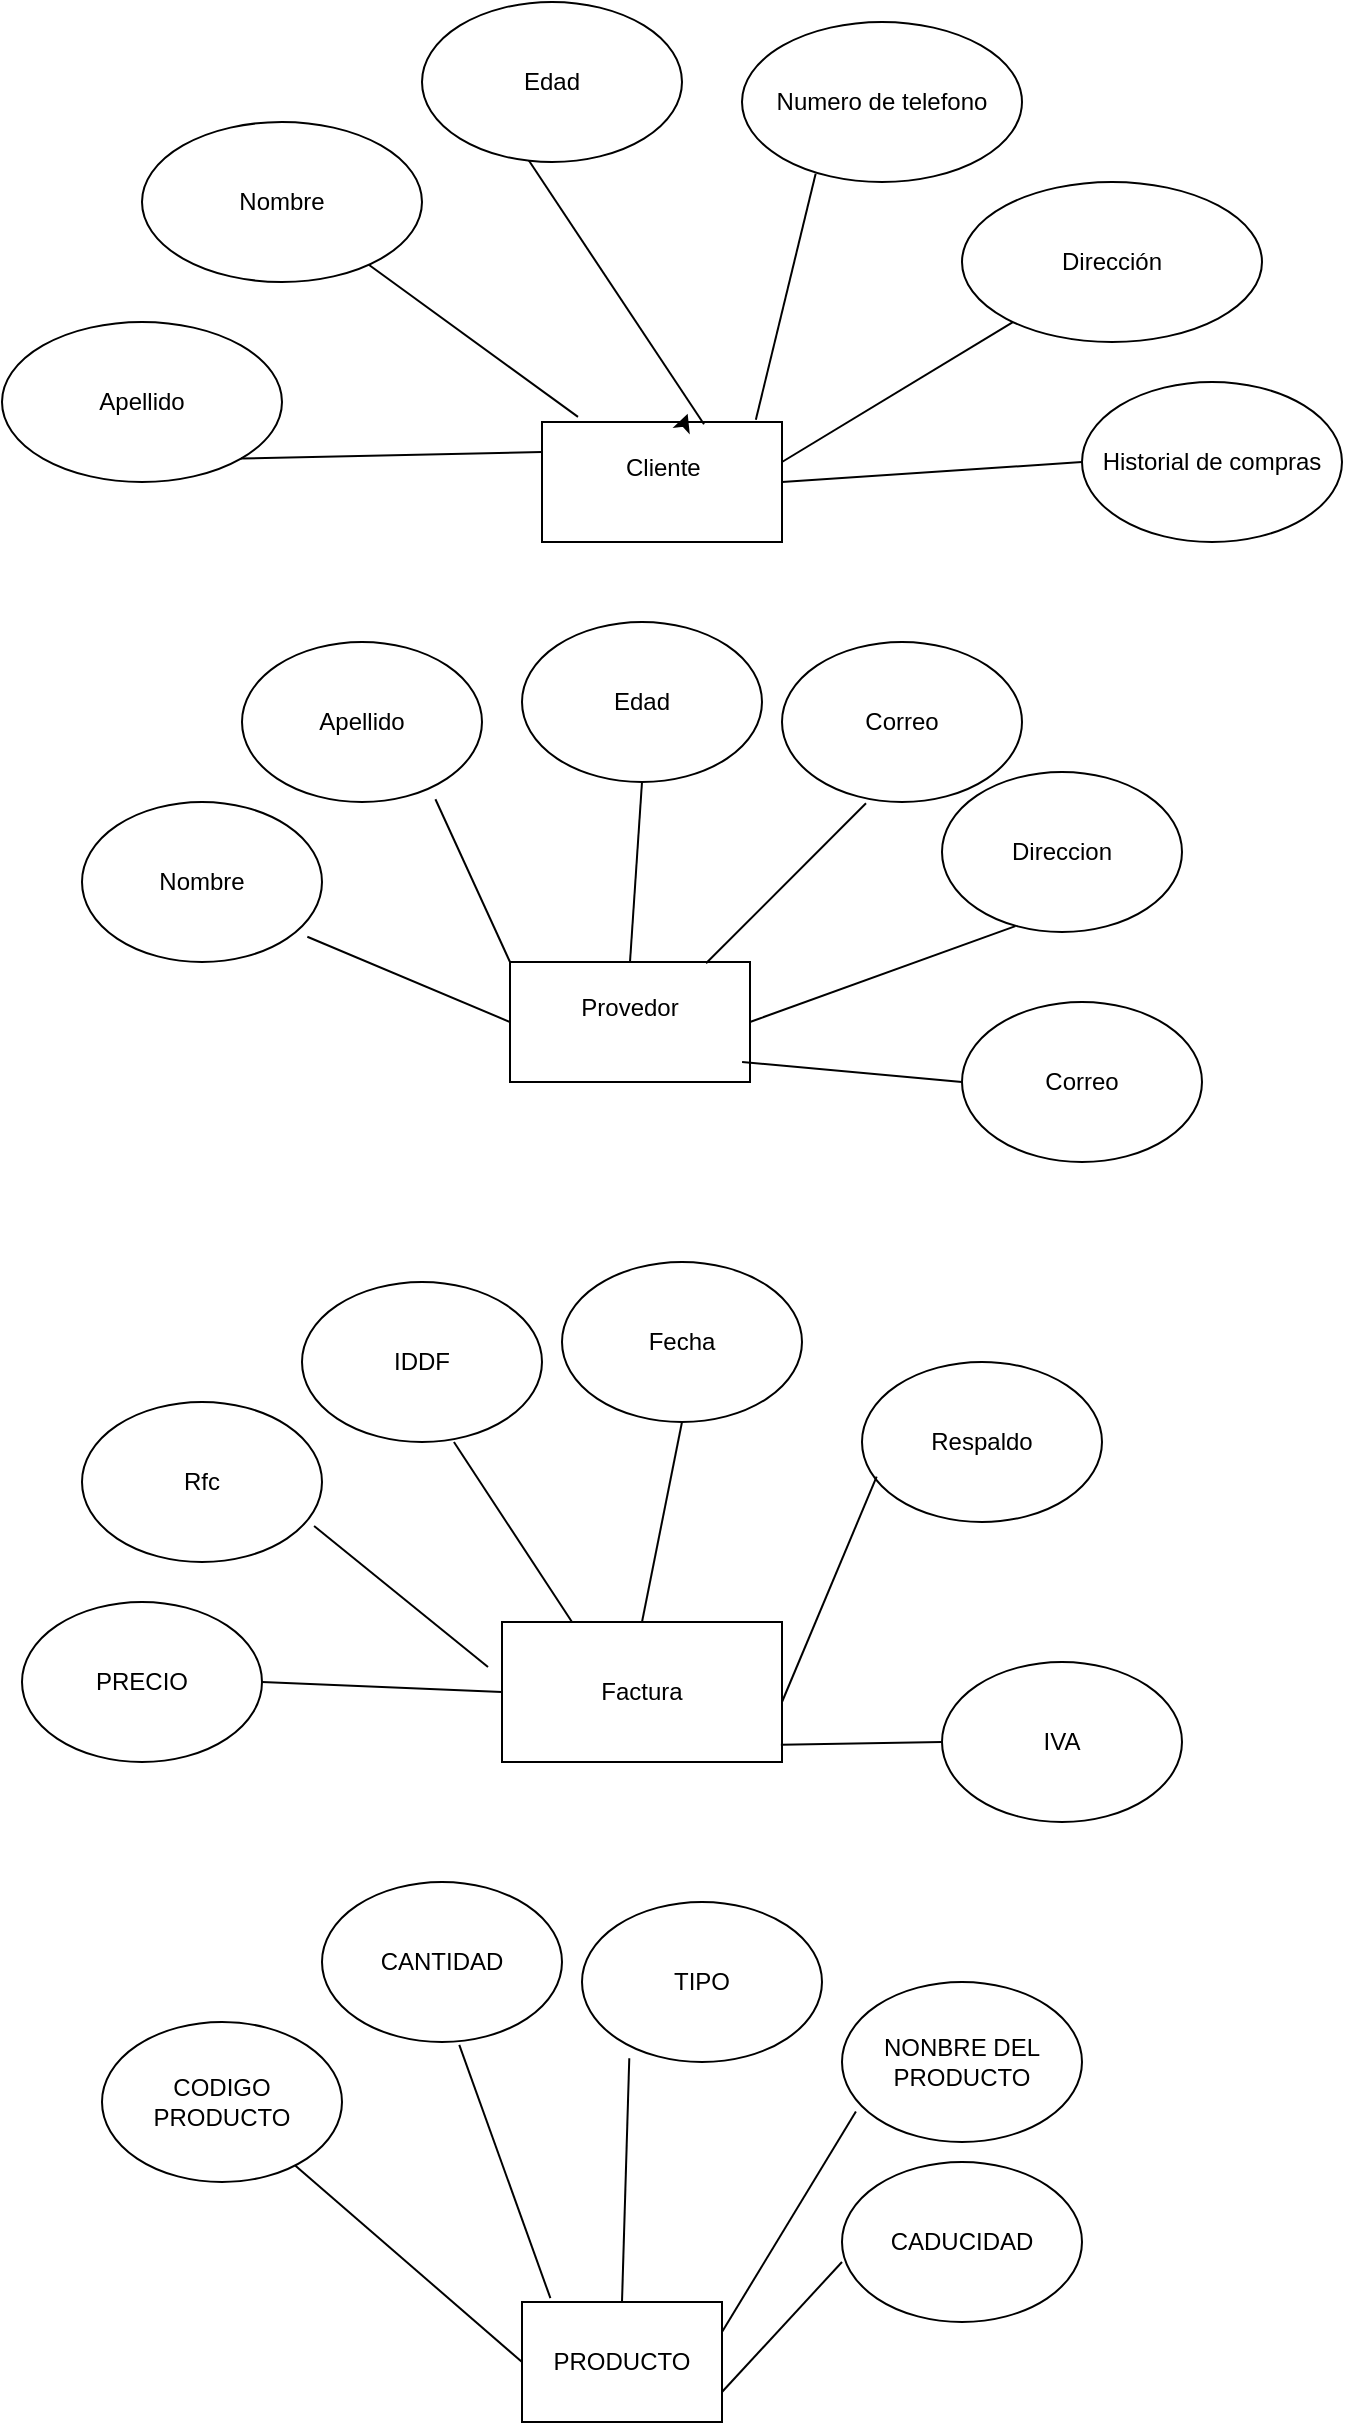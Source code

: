 <mxfile version="24.0.5" type="device" pages="2">
  <diagram name="Página-1" id="Cxu6KIvfIRVKAjqu6Hsg">
    <mxGraphModel dx="1233" dy="574" grid="1" gridSize="10" guides="1" tooltips="1" connect="1" arrows="1" fold="1" page="1" pageScale="1" pageWidth="827" pageHeight="1169" math="0" shadow="0">
      <root>
        <mxCell id="0" />
        <mxCell id="1" parent="0" />
        <mxCell id="4I1Yv1p1mu-zc7oiHH4C-1" value="&lt;blockquote style=&quot;margin: 0 0 0 40px; border: none; padding: 0px;&quot;&gt;&lt;div style=&quot;&quot;&gt;&lt;span style=&quot;background-color: initial;&quot;&gt;Cliente&lt;/span&gt;&lt;/div&gt;&lt;/blockquote&gt;&lt;div style=&quot;&quot;&gt;&lt;br&gt;&lt;/div&gt;" style="rounded=0;whiteSpace=wrap;html=1;align=left;" parent="1" vertex="1">
          <mxGeometry x="310" y="330" width="120" height="60" as="geometry" />
        </mxCell>
        <mxCell id="4I1Yv1p1mu-zc7oiHH4C-2" value="Apellido" style="ellipse;whiteSpace=wrap;html=1;" parent="1" vertex="1">
          <mxGeometry x="40" y="280" width="140" height="80" as="geometry" />
        </mxCell>
        <mxCell id="4I1Yv1p1mu-zc7oiHH4C-4" value="Nombre" style="ellipse;whiteSpace=wrap;html=1;" parent="1" vertex="1">
          <mxGeometry x="110" y="180" width="140" height="80" as="geometry" />
        </mxCell>
        <mxCell id="4I1Yv1p1mu-zc7oiHH4C-5" value="Edad" style="ellipse;whiteSpace=wrap;html=1;" parent="1" vertex="1">
          <mxGeometry x="250" y="120" width="130" height="80" as="geometry" />
        </mxCell>
        <mxCell id="4I1Yv1p1mu-zc7oiHH4C-6" value="Numero de telefono" style="ellipse;whiteSpace=wrap;html=1;" parent="1" vertex="1">
          <mxGeometry x="410" y="130" width="140" height="80" as="geometry" />
        </mxCell>
        <mxCell id="4I1Yv1p1mu-zc7oiHH4C-7" value="Dirección" style="ellipse;whiteSpace=wrap;html=1;" parent="1" vertex="1">
          <mxGeometry x="520" y="210" width="150" height="80" as="geometry" />
        </mxCell>
        <mxCell id="4I1Yv1p1mu-zc7oiHH4C-9" value="Historial de compras" style="ellipse;whiteSpace=wrap;html=1;" parent="1" vertex="1">
          <mxGeometry x="580" y="310" width="130" height="80" as="geometry" />
        </mxCell>
        <mxCell id="4I1Yv1p1mu-zc7oiHH4C-14" value="" style="endArrow=none;html=1;rounded=0;exitX=0;exitY=0.25;exitDx=0;exitDy=0;entryX=1;entryY=1;entryDx=0;entryDy=0;" parent="1" source="4I1Yv1p1mu-zc7oiHH4C-1" target="4I1Yv1p1mu-zc7oiHH4C-2" edge="1">
          <mxGeometry width="50" height="50" relative="1" as="geometry">
            <mxPoint x="210" y="360" as="sourcePoint" />
            <mxPoint x="260" y="310" as="targetPoint" />
          </mxGeometry>
        </mxCell>
        <mxCell id="4I1Yv1p1mu-zc7oiHH4C-16" value="" style="endArrow=none;html=1;rounded=0;exitX=0.15;exitY=-0.043;exitDx=0;exitDy=0;exitPerimeter=0;" parent="1" source="4I1Yv1p1mu-zc7oiHH4C-1" target="4I1Yv1p1mu-zc7oiHH4C-4" edge="1">
          <mxGeometry width="50" height="50" relative="1" as="geometry">
            <mxPoint x="340" y="280" as="sourcePoint" />
            <mxPoint x="390" y="230" as="targetPoint" />
          </mxGeometry>
        </mxCell>
        <mxCell id="4I1Yv1p1mu-zc7oiHH4C-17" value="" style="endArrow=none;html=1;rounded=0;entryX=0.411;entryY=0.991;entryDx=0;entryDy=0;entryPerimeter=0;exitX=0.675;exitY=0.019;exitDx=0;exitDy=0;exitPerimeter=0;" parent="1" source="4I1Yv1p1mu-zc7oiHH4C-1" target="4I1Yv1p1mu-zc7oiHH4C-5" edge="1">
          <mxGeometry width="50" height="50" relative="1" as="geometry">
            <mxPoint x="390" y="320" as="sourcePoint" />
            <mxPoint x="390" y="230" as="targetPoint" />
          </mxGeometry>
        </mxCell>
        <mxCell id="4I1Yv1p1mu-zc7oiHH4C-18" style="edgeStyle=none;rounded=0;orthogonalLoop=1;jettySize=auto;html=1;entryX=0.607;entryY=-0.068;entryDx=0;entryDy=0;entryPerimeter=0;" parent="1" source="4I1Yv1p1mu-zc7oiHH4C-1" target="4I1Yv1p1mu-zc7oiHH4C-1" edge="1">
          <mxGeometry relative="1" as="geometry" />
        </mxCell>
        <mxCell id="4I1Yv1p1mu-zc7oiHH4C-19" value="" style="endArrow=none;html=1;rounded=0;exitX=0.891;exitY=-0.019;exitDx=0;exitDy=0;exitPerimeter=0;entryX=0.263;entryY=0.949;entryDx=0;entryDy=0;entryPerimeter=0;" parent="1" source="4I1Yv1p1mu-zc7oiHH4C-1" target="4I1Yv1p1mu-zc7oiHH4C-6" edge="1">
          <mxGeometry width="50" height="50" relative="1" as="geometry">
            <mxPoint x="340" y="280" as="sourcePoint" />
            <mxPoint x="390" y="230" as="targetPoint" />
          </mxGeometry>
        </mxCell>
        <mxCell id="4I1Yv1p1mu-zc7oiHH4C-20" value="" style="endArrow=none;html=1;rounded=0;" parent="1" target="4I1Yv1p1mu-zc7oiHH4C-7" edge="1">
          <mxGeometry width="50" height="50" relative="1" as="geometry">
            <mxPoint x="430" y="350" as="sourcePoint" />
            <mxPoint x="480" y="300" as="targetPoint" />
          </mxGeometry>
        </mxCell>
        <mxCell id="4I1Yv1p1mu-zc7oiHH4C-22" value="" style="endArrow=none;html=1;rounded=0;exitX=0;exitY=0.5;exitDx=0;exitDy=0;entryX=1;entryY=0.5;entryDx=0;entryDy=0;" parent="1" source="4I1Yv1p1mu-zc7oiHH4C-9" target="4I1Yv1p1mu-zc7oiHH4C-1" edge="1">
          <mxGeometry width="50" height="50" relative="1" as="geometry">
            <mxPoint x="400" y="370" as="sourcePoint" />
            <mxPoint x="450" y="320" as="targetPoint" />
          </mxGeometry>
        </mxCell>
        <mxCell id="1J_mVBLC9O3y7UZklyyU-1" value="Nombre" style="ellipse;whiteSpace=wrap;html=1;" parent="1" vertex="1">
          <mxGeometry x="80" y="520" width="120" height="80" as="geometry" />
        </mxCell>
        <mxCell id="1J_mVBLC9O3y7UZklyyU-2" value="Apellido" style="ellipse;whiteSpace=wrap;html=1;" parent="1" vertex="1">
          <mxGeometry x="160" y="440" width="120" height="80" as="geometry" />
        </mxCell>
        <mxCell id="1J_mVBLC9O3y7UZklyyU-3" value="Edad" style="ellipse;whiteSpace=wrap;html=1;" parent="1" vertex="1">
          <mxGeometry x="300" y="430" width="120" height="80" as="geometry" />
        </mxCell>
        <mxCell id="1J_mVBLC9O3y7UZklyyU-4" value="Correo" style="ellipse;whiteSpace=wrap;html=1;" parent="1" vertex="1">
          <mxGeometry x="430" y="440" width="120" height="80" as="geometry" />
        </mxCell>
        <mxCell id="1J_mVBLC9O3y7UZklyyU-5" value="Direccion" style="ellipse;whiteSpace=wrap;html=1;" parent="1" vertex="1">
          <mxGeometry x="510" y="505" width="120" height="80" as="geometry" />
        </mxCell>
        <mxCell id="1J_mVBLC9O3y7UZklyyU-6" value="Provedor&lt;div&gt;&lt;br&gt;&lt;/div&gt;" style="rounded=0;whiteSpace=wrap;html=1;" parent="1" vertex="1">
          <mxGeometry x="294" y="600" width="120" height="60" as="geometry" />
        </mxCell>
        <mxCell id="1J_mVBLC9O3y7UZklyyU-9" value="" style="endArrow=none;html=1;rounded=0;entryX=0.5;entryY=1;entryDx=0;entryDy=0;exitX=0.5;exitY=0;exitDx=0;exitDy=0;" parent="1" source="1J_mVBLC9O3y7UZklyyU-6" target="1J_mVBLC9O3y7UZklyyU-3" edge="1">
          <mxGeometry width="50" height="50" relative="1" as="geometry">
            <mxPoint x="360" y="590" as="sourcePoint" />
            <mxPoint x="410" y="540" as="targetPoint" />
          </mxGeometry>
        </mxCell>
        <mxCell id="1J_mVBLC9O3y7UZklyyU-10" value="" style="endArrow=none;html=1;rounded=0;entryX=0.806;entryY=0.983;entryDx=0;entryDy=0;entryPerimeter=0;exitX=0;exitY=0;exitDx=0;exitDy=0;" parent="1" source="1J_mVBLC9O3y7UZklyyU-6" target="1J_mVBLC9O3y7UZklyyU-2" edge="1">
          <mxGeometry width="50" height="50" relative="1" as="geometry">
            <mxPoint x="270" y="600" as="sourcePoint" />
            <mxPoint x="270" y="520" as="targetPoint" />
          </mxGeometry>
        </mxCell>
        <mxCell id="1J_mVBLC9O3y7UZklyyU-13" value="" style="endArrow=none;html=1;rounded=0;entryX=0.35;entryY=1.008;entryDx=0;entryDy=0;entryPerimeter=0;exitX=0.817;exitY=0.011;exitDx=0;exitDy=0;exitPerimeter=0;" parent="1" source="1J_mVBLC9O3y7UZklyyU-6" target="1J_mVBLC9O3y7UZklyyU-4" edge="1">
          <mxGeometry width="50" height="50" relative="1" as="geometry">
            <mxPoint x="360" y="590" as="sourcePoint" />
            <mxPoint x="410" y="540" as="targetPoint" />
          </mxGeometry>
        </mxCell>
        <mxCell id="1J_mVBLC9O3y7UZklyyU-14" value="" style="endArrow=none;html=1;rounded=0;entryX=0.939;entryY=0.842;entryDx=0;entryDy=0;entryPerimeter=0;exitX=0;exitY=0.5;exitDx=0;exitDy=0;" parent="1" source="1J_mVBLC9O3y7UZklyyU-6" target="1J_mVBLC9O3y7UZklyyU-1" edge="1">
          <mxGeometry width="50" height="50" relative="1" as="geometry">
            <mxPoint x="360" y="590" as="sourcePoint" />
            <mxPoint x="410" y="540" as="targetPoint" />
          </mxGeometry>
        </mxCell>
        <mxCell id="1J_mVBLC9O3y7UZklyyU-15" value="" style="endArrow=none;html=1;rounded=0;entryX=0.306;entryY=0.963;entryDx=0;entryDy=0;entryPerimeter=0;exitX=1;exitY=0.5;exitDx=0;exitDy=0;" parent="1" source="1J_mVBLC9O3y7UZklyyU-6" target="1J_mVBLC9O3y7UZklyyU-5" edge="1">
          <mxGeometry width="50" height="50" relative="1" as="geometry">
            <mxPoint x="420" y="630" as="sourcePoint" />
            <mxPoint x="410" y="540" as="targetPoint" />
          </mxGeometry>
        </mxCell>
        <mxCell id="8-n9sg8fZdAQryX5FhUH-1" value="Correo" style="ellipse;whiteSpace=wrap;html=1;" parent="1" vertex="1">
          <mxGeometry x="520" y="620" width="120" height="80" as="geometry" />
        </mxCell>
        <mxCell id="8-n9sg8fZdAQryX5FhUH-2" value="" style="endArrow=none;html=1;rounded=0;entryX=0;entryY=0.5;entryDx=0;entryDy=0;exitX=0.967;exitY=0.833;exitDx=0;exitDy=0;exitPerimeter=0;" parent="1" source="1J_mVBLC9O3y7UZklyyU-6" target="8-n9sg8fZdAQryX5FhUH-1" edge="1">
          <mxGeometry width="50" height="50" relative="1" as="geometry">
            <mxPoint x="420" y="650" as="sourcePoint" />
            <mxPoint x="510" y="650" as="targetPoint" />
          </mxGeometry>
        </mxCell>
        <mxCell id="8-n9sg8fZdAQryX5FhUH-3" value="Factura" style="rounded=0;whiteSpace=wrap;html=1;" parent="1" vertex="1">
          <mxGeometry x="290" y="930" width="140" height="70" as="geometry" />
        </mxCell>
        <mxCell id="8-n9sg8fZdAQryX5FhUH-4" value="Rfc" style="ellipse;whiteSpace=wrap;html=1;" parent="1" vertex="1">
          <mxGeometry x="80" y="820" width="120" height="80" as="geometry" />
        </mxCell>
        <mxCell id="8-n9sg8fZdAQryX5FhUH-5" value="IDDF" style="ellipse;whiteSpace=wrap;html=1;" parent="1" vertex="1">
          <mxGeometry x="190" y="760" width="120" height="80" as="geometry" />
        </mxCell>
        <mxCell id="8-n9sg8fZdAQryX5FhUH-6" value="Fecha" style="ellipse;whiteSpace=wrap;html=1;" parent="1" vertex="1">
          <mxGeometry x="320" y="750" width="120" height="80" as="geometry" />
        </mxCell>
        <mxCell id="8-n9sg8fZdAQryX5FhUH-8" value="Respaldo" style="ellipse;whiteSpace=wrap;html=1;" parent="1" vertex="1">
          <mxGeometry x="470" y="800" width="120" height="80" as="geometry" />
        </mxCell>
        <mxCell id="8-n9sg8fZdAQryX5FhUH-9" value="" style="endArrow=none;html=1;rounded=0;entryX=0.967;entryY=0.775;entryDx=0;entryDy=0;entryPerimeter=0;exitX=-0.05;exitY=0.322;exitDx=0;exitDy=0;exitPerimeter=0;" parent="1" source="8-n9sg8fZdAQryX5FhUH-3" target="8-n9sg8fZdAQryX5FhUH-4" edge="1">
          <mxGeometry width="50" height="50" relative="1" as="geometry">
            <mxPoint x="340" y="840" as="sourcePoint" />
            <mxPoint x="390" y="790" as="targetPoint" />
          </mxGeometry>
        </mxCell>
        <mxCell id="8-n9sg8fZdAQryX5FhUH-10" value="" style="endArrow=none;html=1;rounded=0;entryX=0.633;entryY=1;entryDx=0;entryDy=0;entryPerimeter=0;exitX=0.25;exitY=0;exitDx=0;exitDy=0;" parent="1" source="8-n9sg8fZdAQryX5FhUH-3" target="8-n9sg8fZdAQryX5FhUH-5" edge="1">
          <mxGeometry width="50" height="50" relative="1" as="geometry">
            <mxPoint x="320" y="930" as="sourcePoint" />
            <mxPoint x="390" y="790" as="targetPoint" />
          </mxGeometry>
        </mxCell>
        <mxCell id="8-n9sg8fZdAQryX5FhUH-11" value="" style="endArrow=none;html=1;rounded=0;entryX=0.5;entryY=1;entryDx=0;entryDy=0;exitX=0.5;exitY=0;exitDx=0;exitDy=0;" parent="1" source="8-n9sg8fZdAQryX5FhUH-3" target="8-n9sg8fZdAQryX5FhUH-6" edge="1">
          <mxGeometry width="50" height="50" relative="1" as="geometry">
            <mxPoint x="330" y="840" as="sourcePoint" />
            <mxPoint x="380" y="790" as="targetPoint" />
          </mxGeometry>
        </mxCell>
        <mxCell id="8-n9sg8fZdAQryX5FhUH-13" value="" style="endArrow=none;html=1;rounded=0;entryX=0.061;entryY=0.717;entryDx=0;entryDy=0;entryPerimeter=0;" parent="1" target="8-n9sg8fZdAQryX5FhUH-8" edge="1">
          <mxGeometry width="50" height="50" relative="1" as="geometry">
            <mxPoint x="430" y="970" as="sourcePoint" />
            <mxPoint x="480" y="920" as="targetPoint" />
          </mxGeometry>
        </mxCell>
        <mxCell id="tdBTmRadGnwO2HK5aVkL-1" value="PRECIO&lt;span style=&quot;color: rgba(0, 0, 0, 0); font-family: monospace; font-size: 0px; text-align: start; text-wrap: nowrap;&quot;&gt;%3CmxGraphModel%3E%3Croot%3E%3CmxCell%20id%3D%220%22%2F%3E%3CmxCell%20id%3D%221%22%20parent%3D%220%22%2F%3E%3CmxCell%20id%3D%222%22%20value%3D%22CLIENTE%22%20style%3D%22shape%3Dtable%3BstartSize%3D30%3Bcontainer%3D1%3Bcollapsible%3D1%3BchildLayout%3DtableLayout%3BfixedRows%3D1%3BrowLines%3D0%3BfontStyle%3D1%3Balign%3Dcenter%3BresizeLast%3D1%3Bhtml%3D1%3B%22%20vertex%3D%221%22%20parent%3D%221%22%3E%3CmxGeometry%20x%3D%2280%22%20y%3D%22120%22%20width%3D%22240%22%20height%3D%22220%22%20as%3D%22geometry%22%2F%3E%3C%2FmxCell%3E%3CmxCell%20id%3D%223%22%20value%3D%22%22%20style%3D%22shape%3DtableRow%3Bhorizontal%3D0%3BstartSize%3D0%3BswimlaneHead%3D0%3BswimlaneBody%3D0%3BfillColor%3Dnone%3Bcollapsible%3D0%3BdropTarget%3D0%3Bpoints%3D%5B%5B0%2C0.5%5D%2C%5B1%2C0.5%5D%5D%3BportConstraint%3Deastwest%3Btop%3D0%3Bleft%3D0%3Bright%3D0%3Bbottom%3D1%3B%22%20vertex%3D%221%22%20parent%3D%222%22%3E%3CmxGeometry%20y%3D%2230%22%20width%3D%22240%22%20height%3D%2230%22%20as%3D%22geometry%22%2F%3E%3C%2FmxCell%3E%3CmxCell%20id%3D%224%22%20value%3D%22PK%22%20style%3D%22shape%3DpartialRectangle%3Bconnectable%3D0%3BfillColor%3Dnone%3Btop%3D0%3Bleft%3D0%3Bbottom%3D0%3Bright%3D0%3BfontStyle%3D1%3Boverflow%3Dhidden%3BwhiteSpace%3Dwrap%3Bhtml%3D1%3B%22%20vertex%3D%221%22%20parent%3D%223%22%3E%3CmxGeometry%20width%3D%2230%22%20height%3D%2230%22%20as%3D%22geometry%22%3E%3CmxRectangle%20width%3D%2230%22%20height%3D%2230%22%20as%3D%22alternateBounds%22%2F%3E%3C%2FmxGeometry%3E%3C%2FmxCell%3E%3CmxCell%20id%3D%225%22%20value%3D%22Nombre(INT%20NULL)(15)%22%20style%3D%22shape%3DpartialRectangle%3Bconnectable%3D0%3BfillColor%3Dnone%3Btop%3D0%3Bleft%3D0%3Bbottom%3D0%3Bright%3D0%3Balign%3Dleft%3BspacingLeft%3D6%3BfontStyle%3D5%3Boverflow%3Dhidden%3BwhiteSpace%3Dwrap%3Bhtml%3D1%3B%22%20vertex%3D%221%22%20parent%3D%223%22%3E%3CmxGeometry%20x%3D%2230%22%20width%3D%22210%22%20height%3D%2230%22%20as%3D%22geometry%22%3E%3CmxRectangle%20width%3D%22210%22%20height%3D%2230%22%20as%3D%22alternateBounds%22%2F%3E%3C%2FmxGeometry%3E%3C%2FmxCell%3E%3CmxCell%20id%3D%226%22%20value%3D%22%22%20style%3D%22shape%3DtableRow%3Bhorizontal%3D0%3BstartSize%3D0%3BswimlaneHead%3D0%3BswimlaneBody%3D0%3BfillColor%3Dnone%3Bcollapsible%3D0%3BdropTarget%3D0%3Bpoints%3D%5B%5B0%2C0.5%5D%2C%5B1%2C0.5%5D%5D%3BportConstraint%3Deastwest%3Btop%3D0%3Bleft%3D0%3Bright%3D0%3Bbottom%3D0%3B%22%20vertex%3D%221%22%20parent%3D%222%22%3E%3CmxGeometry%20y%3D%2260%22%20width%3D%22240%22%20height%3D%2240%22%20as%3D%22geometry%22%2F%3E%3C%2FmxCell%3E%3CmxCell%20id%3D%227%22%20value%3D%22%22%20style%3D%22shape%3DpartialRectangle%3Bconnectable%3D0%3BfillColor%3Dnone%3Btop%3D0%3Bleft%3D0%3Bbottom%3D0%3Bright%3D0%3Beditable%3D1%3Boverflow%3Dhidden%3BwhiteSpace%3Dwrap%3Bhtml%3D1%3B%22%20vertex%3D%221%22%20parent%3D%226%22%3E%3CmxGeometry%20width%3D%2230%22%20height%3D%2240%22%20as%3D%22geometry%22%3E%3CmxRectangle%20width%3D%2230%22%20height%3D%2240%22%20as%3D%22alternateBounds%22%2F%3E%3C%2FmxGeometry%3E%3C%2FmxCell%3E%3CmxCell%20id%3D%228%22%20value%3D%22Apellido(VARCHAR)(15)%22%20style%3D%22shape%3DpartialRectangle%3Bconnectable%3D0%3BfillColor%3Dnone%3Btop%3D0%3Bleft%3D0%3Bbottom%3D0%3Bright%3D0%3Balign%3Dleft%3BspacingLeft%3D6%3Boverflow%3Dhidden%3BwhiteSpace%3Dwrap%3Bhtml%3D1%3B%22%20vertex%3D%221%22%20parent%3D%226%22%3E%3CmxGeometry%20x%3D%2230%22%20width%3D%22210%22%20height%3D%2240%22%20as%3D%22geometry%22%3E%3CmxRectangle%20width%3D%22210%22%20height%3D%2240%22%20as%3D%22alternateBounds%22%2F%3E%3C%2FmxGeometry%3E%3C%2FmxCell%3E%3CmxCell%20id%3D%229%22%20value%3D%22%22%20style%3D%22shape%3DtableRow%3Bhorizontal%3D0%3BstartSize%3D0%3BswimlaneHead%3D0%3BswimlaneBody%3D0%3BfillColor%3Dnone%3Bcollapsible%3D0%3BdropTarget%3D0%3Bpoints%3D%5B%5B0%2C0.5%5D%2C%5B1%2C0.5%5D%5D%3BportConstraint%3Deastwest%3Btop%3D0%3Bleft%3D0%3Bright%3D0%3Bbottom%3D0%3B%22%20vertex%3D%221%22%20parent%3D%222%22%3E%3CmxGeometry%20y%3D%22100%22%20width%3D%22240%22%20height%3D%2230%22%20as%3D%22geometry%22%2F%3E%3C%2FmxCell%3E%3CmxCell%20id%3D%2210%22%20value%3D%22%22%20style%3D%22shape%3DpartialRectangle%3Bconnectable%3D0%3BfillColor%3Dnone%3Btop%3D0%3Bleft%3D0%3Bbottom%3D0%3Bright%3D0%3Beditable%3D1%3Boverflow%3Dhidden%3BwhiteSpace%3Dwrap%3Bhtml%3D1%3B%22%20vertex%3D%221%22%20parent%3D%229%22%3E%3CmxGeometry%20width%3D%2230%22%20height%3D%2230%22%20as%3D%22geometry%22%3E%3CmxRectangle%20width%3D%2230%22%20height%3D%2230%22%20as%3D%22alternateBounds%22%2F%3E%3C%2FmxGeometry%3E%3C%2FmxCell%3E%3CmxCell%20id%3D%2211%22%20value%3D%22Edad(Int)(%22%20style%3D%22shape%3DpartialRectangle%3Bconnectable%3D0%3BfillColor%3Dnone%3Btop%3D0%3Bleft%3D0%3Bbottom%3D0%3Bright%3D0%3Balign%3Dleft%3BspacingLeft%3D6%3Boverflow%3Dhidden%3BwhiteSpace%3Dwrap%3Bhtml%3D1%3B%22%20vertex%3D%221%22%20parent%3D%229%22%3E%3CmxGeometry%20x%3D%2230%22%20width%3D%22210%22%20height%3D%2230%22%20as%3D%22geometry%22%3E%3CmxRectangle%20width%3D%22210%22%20height%3D%2230%22%20as%3D%22alternateBounds%22%2F%3E%3C%2FmxGeometry%3E%3C%2FmxCell%3E%3CmxCell%20id%3D%2212%22%20value%3D%22%22%20style%3D%22shape%3DtableRow%3Bhorizontal%3D0%3BstartSize%3D0%3BswimlaneHead%3D0%3BswimlaneBody%3D0%3BfillColor%3Dnone%3Bcollapsible%3D0%3BdropTarget%3D0%3Bpoints%3D%5B%5B0%2C0.5%5D%2C%5B1%2C0.5%5D%5D%3BportConstraint%3Deastwest%3Btop%3D0%3Bleft%3D0%3Bright%3D0%3Bbottom%3D0%3B%22%20vertex%3D%221%22%20parent%3D%222%22%3E%3CmxGeometry%20y%3D%22130%22%20width%3D%22240%22%20height%3D%2230%22%20as%3D%22geometry%22%2F%3E%3C%2FmxCell%3E%3CmxCell%20id%3D%2213%22%20value%3D%22%22%20style%3D%22shape%3DpartialRectangle%3Bconnectable%3D0%3BfillColor%3Dnone%3Btop%3D0%3Bleft%3D0%3Bbottom%3D0%3Bright%3D0%3Beditable%3D1%3Boverflow%3Dhidden%3BwhiteSpace%3Dwrap%3Bhtml%3D1%3B%22%20vertex%3D%221%22%20parent%3D%2212%22%3E%3CmxGeometry%20width%3D%2230%22%20height%3D%2230%22%20as%3D%22geometry%22%3E%3CmxRectangle%20width%3D%2230%22%20height%3D%2230%22%20as%3D%22alternateBounds%22%2F%3E%3C%2FmxGeometry%3E%3C%2FmxCell%3E%3CmxCell%20id%3D%2214%22%20value%3D%22Numero%20de%20Telefono(Char)(15)%22%20style%3D%22shape%3DpartialRectangle%3Bconnectable%3D0%3BfillColor%3Dnone%3Btop%3D0%3Bleft%3D0%3Bbottom%3D0%3Bright%3D0%3Balign%3Dleft%3BspacingLeft%3D6%3Boverflow%3Dhidden%3BwhiteSpace%3Dwrap%3Bhtml%3D1%3B%22%20vertex%3D%221%22%20parent%3D%2212%22%3E%3CmxGeometry%20x%3D%2230%22%20width%3D%22210%22%20height%3D%2230%22%20as%3D%22geometry%22%3E%3CmxRectangle%20width%3D%22210%22%20height%3D%2230%22%20as%3D%22alternateBounds%22%2F%3E%3C%2FmxGeometry%3E%3C%2FmxCell%3E%3CmxCell%20id%3D%2215%22%20style%3D%22shape%3DtableRow%3Bhorizontal%3D0%3BstartSize%3D0%3BswimlaneHead%3D0%3BswimlaneBody%3D0%3BfillColor%3Dnone%3Bcollapsible%3D0%3BdropTarget%3D0%3Bpoints%3D%5B%5B0%2C0.5%5D%2C%5B1%2C0.5%5D%5D%3BportConstraint%3Deastwest%3Btop%3D0%3Bleft%3D0%3Bright%3D0%3Bbottom%3D0%3B%22%20vertex%3D%221%22%20parent%3D%222%22%3E%3CmxGeometry%20y%3D%22160%22%20width%3D%22240%22%20height%3D%2230%22%20as%3D%22geometry%22%2F%3E%3C%2FmxCell%3E%3CmxCell%20id%3D%2216%22%20style%3D%22shape%3DpartialRectangle%3Bconnectable%3D0%3BfillColor%3Dnone%3Btop%3D0%3Bleft%3D0%3Bbottom%3D0%3Bright%3D0%3Beditable%3D1%3Boverflow%3Dhidden%3BwhiteSpace%3Dwrap%3Bhtml%3D1%3B%22%20vertex%3D%221%22%20parent%3D%2215%22%3E%3CmxGeometry%20width%3D%2230%22%20height%3D%2230%22%20as%3D%22geometry%22%3E%3CmxRectangle%20width%3D%2230%22%20height%3D%2230%22%20as%3D%22alternateBounds%22%2F%3E%3C%2FmxGeometry%3E%3C%2FmxCell%3E%3CmxCell%20id%3D%2217%22%20value%3D%22Direccci%C3%B3n(VARCHAR)(150)%22%20style%3D%22shape%3DpartialRectangle%3Bconnectable%3D0%3BfillColor%3Dnone%3Btop%3D0%3Bleft%3D0%3Bbottom%3D0%3Bright%3D0%3Balign%3Dleft%3BspacingLeft%3D6%3Boverflow%3Dhidden%3BwhiteSpace%3Dwrap%3Bhtml%3D1%3B%22%20vertex%3D%221%22%20parent%3D%2215%22%3E%3CmxGeometry%20x%3D%2230%22%20width%3D%22210%22%20height%3D%2230%22%20as%3D%22geometry%22%3E%3CmxRectangle%20width%3D%22210%22%20height%3D%2230%22%20as%3D%22alternateBounds%22%2F%3E%3C%2FmxGeometry%3E%3C%2FmxCell%3E%3CmxCell%20id%3D%2218%22%20style%3D%22shape%3DtableRow%3Bhorizontal%3D0%3BstartSize%3D0%3BswimlaneHead%3D0%3BswimlaneBody%3D0%3BfillColor%3Dnone%3Bcollapsible%3D0%3BdropTarget%3D0%3Bpoints%3D%5B%5B0%2C0.5%5D%2C%5B1%2C0.5%5D%5D%3BportConstraint%3Deastwest%3Btop%3D0%3Bleft%3D0%3Bright%3D0%3Bbottom%3D0%3B%22%20vertex%3D%221%22%20parent%3D%222%22%3E%3CmxGeometry%20y%3D%22190%22%20width%3D%22240%22%20height%3D%2230%22%20as%3D%22geometry%22%2F%3E%3C%2FmxCell%3E%3CmxCell%20id%3D%2219%22%20style%3D%22shape%3DpartialRectangle%3Bconnectable%3D0%3BfillColor%3Dnone%3Btop%3D0%3Bleft%3D0%3Bbottom%3D0%3Bright%3D0%3Beditable%3D1%3Boverflow%3Dhidden%3BwhiteSpace%3Dwrap%3Bhtml%3D1%3B%22%20vertex%3D%221%22%20parent%3D%2218%22%3E%3CmxGeometry%20width%3D%2230%22%20height%3D%2230%22%20as%3D%22geometry%22%3E%3CmxRectangle%20width%3D%2230%22%20height%3D%2230%22%20as%3D%22alternateBounds%22%2F%3E%3C%2FmxGeometry%3E%3C%2FmxCell%3E%3CmxCell%20id%3D%2220%22%20value%3D%22Historial%20de%20compras(INT%20NULL)%22%20style%3D%22shape%3DpartialRectangle%3Bconnectable%3D0%3BfillColor%3Dnone%3Btop%3D0%3Bleft%3D0%3Bbottom%3D0%3Bright%3D0%3Balign%3Dleft%3BspacingLeft%3D6%3Boverflow%3Dhidden%3BwhiteSpace%3Dwrap%3Bhtml%3D1%3B%22%20vertex%3D%221%22%20parent%3D%2218%22%3E%3CmxGeometry%20x%3D%2230%22%20width%3D%22210%22%20height%3D%2230%22%20as%3D%22geometry%22%3E%3CmxRectangle%20width%3D%22210%22%20height%3D%2230%22%20as%3D%22alternateBounds%22%2F%3E%3C%2FmxGeometry%3E%3C%2FmxCell%3E%3C%2Froot%3E%3C%2FmxGraphModel%3E&lt;/span&gt;" style="ellipse;whiteSpace=wrap;html=1;" vertex="1" parent="1">
          <mxGeometry x="50" y="920" width="120" height="80" as="geometry" />
        </mxCell>
        <mxCell id="tdBTmRadGnwO2HK5aVkL-2" value="IVA" style="ellipse;whiteSpace=wrap;html=1;" vertex="1" parent="1">
          <mxGeometry x="510" y="950" width="120" height="80" as="geometry" />
        </mxCell>
        <mxCell id="tdBTmRadGnwO2HK5aVkL-3" value="" style="endArrow=none;html=1;rounded=0;exitX=0.996;exitY=0.877;exitDx=0;exitDy=0;exitPerimeter=0;entryX=0;entryY=0.5;entryDx=0;entryDy=0;" edge="1" parent="1" source="8-n9sg8fZdAQryX5FhUH-3" target="tdBTmRadGnwO2HK5aVkL-2">
          <mxGeometry width="50" height="50" relative="1" as="geometry">
            <mxPoint x="560" y="950" as="sourcePoint" />
            <mxPoint x="610" y="900" as="targetPoint" />
          </mxGeometry>
        </mxCell>
        <mxCell id="tdBTmRadGnwO2HK5aVkL-4" value="" style="endArrow=none;html=1;rounded=0;exitX=1;exitY=0.5;exitDx=0;exitDy=0;entryX=0;entryY=0.5;entryDx=0;entryDy=0;" edge="1" parent="1" source="tdBTmRadGnwO2HK5aVkL-1" target="8-n9sg8fZdAQryX5FhUH-3">
          <mxGeometry width="50" height="50" relative="1" as="geometry">
            <mxPoint x="560" y="950" as="sourcePoint" />
            <mxPoint x="610" y="900" as="targetPoint" />
          </mxGeometry>
        </mxCell>
        <mxCell id="r0vq31m24xDdY6tJOIhR-1" value="PRODUCTO" style="rounded=0;whiteSpace=wrap;html=1;" vertex="1" parent="1">
          <mxGeometry x="300" y="1270" width="100" height="60" as="geometry" />
        </mxCell>
        <mxCell id="r0vq31m24xDdY6tJOIhR-2" value="CODIGO PRODUCTO" style="ellipse;whiteSpace=wrap;html=1;" vertex="1" parent="1">
          <mxGeometry x="90" y="1130" width="120" height="80" as="geometry" />
        </mxCell>
        <mxCell id="r0vq31m24xDdY6tJOIhR-3" value="CANTIDAD" style="ellipse;whiteSpace=wrap;html=1;" vertex="1" parent="1">
          <mxGeometry x="200" y="1060" width="120" height="80" as="geometry" />
        </mxCell>
        <mxCell id="r0vq31m24xDdY6tJOIhR-4" value="TIPO" style="ellipse;whiteSpace=wrap;html=1;" vertex="1" parent="1">
          <mxGeometry x="330" y="1070" width="120" height="80" as="geometry" />
        </mxCell>
        <mxCell id="r0vq31m24xDdY6tJOIhR-5" value="NONBRE DEL PRODUCTO" style="ellipse;whiteSpace=wrap;html=1;" vertex="1" parent="1">
          <mxGeometry x="460" y="1110" width="120" height="80" as="geometry" />
        </mxCell>
        <mxCell id="r0vq31m24xDdY6tJOIhR-6" value="CADUCIDAD" style="ellipse;whiteSpace=wrap;html=1;" vertex="1" parent="1">
          <mxGeometry x="460" y="1200" width="120" height="80" as="geometry" />
        </mxCell>
        <mxCell id="r0vq31m24xDdY6tJOIhR-7" value="" style="endArrow=none;html=1;rounded=0;exitX=1;exitY=0.25;exitDx=0;exitDy=0;entryX=0.058;entryY=0.809;entryDx=0;entryDy=0;entryPerimeter=0;" edge="1" parent="1" source="r0vq31m24xDdY6tJOIhR-1" target="r0vq31m24xDdY6tJOIhR-5">
          <mxGeometry width="50" height="50" relative="1" as="geometry">
            <mxPoint x="480" y="1180" as="sourcePoint" />
            <mxPoint x="450" y="1230" as="targetPoint" />
          </mxGeometry>
        </mxCell>
        <mxCell id="r0vq31m24xDdY6tJOIhR-8" value="" style="endArrow=none;html=1;rounded=0;exitX=1;exitY=0.75;exitDx=0;exitDy=0;" edge="1" parent="1" source="r0vq31m24xDdY6tJOIhR-1">
          <mxGeometry width="50" height="50" relative="1" as="geometry">
            <mxPoint x="480" y="1310" as="sourcePoint" />
            <mxPoint x="460" y="1250" as="targetPoint" />
          </mxGeometry>
        </mxCell>
        <mxCell id="r0vq31m24xDdY6tJOIhR-9" value="" style="endArrow=none;html=1;rounded=0;exitX=0.5;exitY=0;exitDx=0;exitDy=0;entryX=0.197;entryY=0.976;entryDx=0;entryDy=0;entryPerimeter=0;" edge="1" parent="1" source="r0vq31m24xDdY6tJOIhR-1" target="r0vq31m24xDdY6tJOIhR-4">
          <mxGeometry width="50" height="50" relative="1" as="geometry">
            <mxPoint x="480" y="1310" as="sourcePoint" />
            <mxPoint x="530" y="1260" as="targetPoint" />
          </mxGeometry>
        </mxCell>
        <mxCell id="r0vq31m24xDdY6tJOIhR-10" value="" style="endArrow=none;html=1;rounded=0;exitX=0.572;exitY=1.018;exitDx=0;exitDy=0;exitPerimeter=0;entryX=0.142;entryY=-0.032;entryDx=0;entryDy=0;entryPerimeter=0;" edge="1" parent="1" source="r0vq31m24xDdY6tJOIhR-3" target="r0vq31m24xDdY6tJOIhR-1">
          <mxGeometry width="50" height="50" relative="1" as="geometry">
            <mxPoint x="480" y="1310" as="sourcePoint" />
            <mxPoint x="530" y="1260" as="targetPoint" />
          </mxGeometry>
        </mxCell>
        <mxCell id="r0vq31m24xDdY6tJOIhR-11" value="" style="endArrow=none;html=1;rounded=0;exitX=0;exitY=0.5;exitDx=0;exitDy=0;" edge="1" parent="1" source="r0vq31m24xDdY6tJOIhR-1" target="r0vq31m24xDdY6tJOIhR-2">
          <mxGeometry width="50" height="50" relative="1" as="geometry">
            <mxPoint x="480" y="1310" as="sourcePoint" />
            <mxPoint x="530" y="1260" as="targetPoint" />
            <Array as="points" />
          </mxGeometry>
        </mxCell>
      </root>
    </mxGraphModel>
  </diagram>
  <diagram id="aJbz204hOPwkAJC8MJdw" name="Página-2">
    <mxGraphModel dx="1160" dy="540" grid="1" gridSize="10" guides="1" tooltips="1" connect="1" arrows="1" fold="1" page="1" pageScale="1" pageWidth="827" pageHeight="1169" math="0" shadow="0">
      <root>
        <mxCell id="0" />
        <mxCell id="1" parent="0" />
        <mxCell id="_yiEhRol8RBJIgCZn8np-1" value="FACTURA" style="shape=table;startSize=30;container=1;collapsible=1;childLayout=tableLayout;fixedRows=1;rowLines=0;fontStyle=1;align=center;resizeLast=1;html=1;" parent="1" vertex="1">
          <mxGeometry x="80" y="380" width="240" height="250" as="geometry" />
        </mxCell>
        <mxCell id="_yiEhRol8RBJIgCZn8np-2" value="" style="shape=tableRow;horizontal=0;startSize=0;swimlaneHead=0;swimlaneBody=0;fillColor=none;collapsible=0;dropTarget=0;points=[[0,0.5],[1,0.5]];portConstraint=eastwest;top=0;left=0;right=0;bottom=1;" parent="_yiEhRol8RBJIgCZn8np-1" vertex="1">
          <mxGeometry y="30" width="240" height="30" as="geometry" />
        </mxCell>
        <mxCell id="_yiEhRol8RBJIgCZn8np-3" value="PK" style="shape=partialRectangle;connectable=0;fillColor=none;top=0;left=0;bottom=0;right=0;fontStyle=1;overflow=hidden;whiteSpace=wrap;html=1;" parent="_yiEhRol8RBJIgCZn8np-2" vertex="1">
          <mxGeometry width="30" height="30" as="geometry">
            <mxRectangle width="30" height="30" as="alternateBounds" />
          </mxGeometry>
        </mxCell>
        <mxCell id="_yiEhRol8RBJIgCZn8np-4" value="&#xa;&lt;span style=&quot;color: rgb(0, 0, 0); font-family: Helvetica; font-size: 12px; font-style: normal; font-variant-ligatures: normal; font-variant-caps: normal; font-weight: 400; letter-spacing: normal; orphans: 2; text-align: left; text-indent: 0px; text-transform: none; widows: 2; word-spacing: 0px; -webkit-text-stroke-width: 0px; white-space: normal; background-color: rgb(251, 251, 251); text-decoration-thickness: initial; text-decoration-style: initial; text-decoration-color: initial; display: inline !important; float: none;&quot;&gt;IDDF(INT)(20)&lt;/span&gt;&#xa;&#xa;" style="shape=partialRectangle;connectable=0;fillColor=none;top=0;left=0;bottom=0;right=0;align=left;spacingLeft=6;fontStyle=5;overflow=hidden;whiteSpace=wrap;html=1;" parent="_yiEhRol8RBJIgCZn8np-2" vertex="1">
          <mxGeometry x="30" width="210" height="30" as="geometry">
            <mxRectangle width="210" height="30" as="alternateBounds" />
          </mxGeometry>
        </mxCell>
        <mxCell id="_yiEhRol8RBJIgCZn8np-5" value="" style="shape=tableRow;horizontal=0;startSize=0;swimlaneHead=0;swimlaneBody=0;fillColor=none;collapsible=0;dropTarget=0;points=[[0,0.5],[1,0.5]];portConstraint=eastwest;top=0;left=0;right=0;bottom=0;" parent="_yiEhRol8RBJIgCZn8np-1" vertex="1">
          <mxGeometry y="60" width="240" height="40" as="geometry" />
        </mxCell>
        <mxCell id="_yiEhRol8RBJIgCZn8np-6" value="" style="shape=partialRectangle;connectable=0;fillColor=none;top=0;left=0;bottom=0;right=0;editable=1;overflow=hidden;whiteSpace=wrap;html=1;" parent="_yiEhRol8RBJIgCZn8np-5" vertex="1">
          <mxGeometry width="30" height="40" as="geometry">
            <mxRectangle width="30" height="40" as="alternateBounds" />
          </mxGeometry>
        </mxCell>
        <mxCell id="_yiEhRol8RBJIgCZn8np-7" value="PRECIO(DECIMAL)" style="shape=partialRectangle;connectable=0;fillColor=none;top=0;left=0;bottom=0;right=0;align=left;spacingLeft=6;overflow=hidden;whiteSpace=wrap;html=1;" parent="_yiEhRol8RBJIgCZn8np-5" vertex="1">
          <mxGeometry x="30" width="210" height="40" as="geometry">
            <mxRectangle width="210" height="40" as="alternateBounds" />
          </mxGeometry>
        </mxCell>
        <mxCell id="_yiEhRol8RBJIgCZn8np-8" value="" style="shape=tableRow;horizontal=0;startSize=0;swimlaneHead=0;swimlaneBody=0;fillColor=none;collapsible=0;dropTarget=0;points=[[0,0.5],[1,0.5]];portConstraint=eastwest;top=0;left=0;right=0;bottom=0;" parent="_yiEhRol8RBJIgCZn8np-1" vertex="1">
          <mxGeometry y="100" width="240" height="30" as="geometry" />
        </mxCell>
        <mxCell id="_yiEhRol8RBJIgCZn8np-9" value="" style="shape=partialRectangle;connectable=0;fillColor=none;top=0;left=0;bottom=0;right=0;editable=1;overflow=hidden;whiteSpace=wrap;html=1;" parent="_yiEhRol8RBJIgCZn8np-8" vertex="1">
          <mxGeometry width="30" height="30" as="geometry">
            <mxRectangle width="30" height="30" as="alternateBounds" />
          </mxGeometry>
        </mxCell>
        <mxCell id="_yiEhRol8RBJIgCZn8np-10" value="RFC(VARCHAR)(25)" style="shape=partialRectangle;connectable=0;fillColor=none;top=0;left=0;bottom=0;right=0;align=left;spacingLeft=6;overflow=hidden;whiteSpace=wrap;html=1;" parent="_yiEhRol8RBJIgCZn8np-8" vertex="1">
          <mxGeometry x="30" width="210" height="30" as="geometry">
            <mxRectangle width="210" height="30" as="alternateBounds" />
          </mxGeometry>
        </mxCell>
        <mxCell id="_yiEhRol8RBJIgCZn8np-11" value="" style="shape=tableRow;horizontal=0;startSize=0;swimlaneHead=0;swimlaneBody=0;fillColor=none;collapsible=0;dropTarget=0;points=[[0,0.5],[1,0.5]];portConstraint=eastwest;top=0;left=0;right=0;bottom=0;" parent="_yiEhRol8RBJIgCZn8np-1" vertex="1">
          <mxGeometry y="130" width="240" height="30" as="geometry" />
        </mxCell>
        <mxCell id="_yiEhRol8RBJIgCZn8np-12" value="" style="shape=partialRectangle;connectable=0;fillColor=none;top=0;left=0;bottom=0;right=0;editable=1;overflow=hidden;whiteSpace=wrap;html=1;" parent="_yiEhRol8RBJIgCZn8np-11" vertex="1">
          <mxGeometry width="30" height="30" as="geometry">
            <mxRectangle width="30" height="30" as="alternateBounds" />
          </mxGeometry>
        </mxCell>
        <mxCell id="_yiEhRol8RBJIgCZn8np-13" value="" style="shape=partialRectangle;connectable=0;fillColor=none;top=0;left=0;bottom=0;right=0;align=left;spacingLeft=6;overflow=hidden;whiteSpace=wrap;html=1;" parent="_yiEhRol8RBJIgCZn8np-11" vertex="1">
          <mxGeometry x="30" width="210" height="30" as="geometry">
            <mxRectangle width="210" height="30" as="alternateBounds" />
          </mxGeometry>
        </mxCell>
        <mxCell id="Dpy0HKLVwdnMuDh7ikny-4" style="shape=tableRow;horizontal=0;startSize=0;swimlaneHead=0;swimlaneBody=0;fillColor=none;collapsible=0;dropTarget=0;points=[[0,0.5],[1,0.5]];portConstraint=eastwest;top=0;left=0;right=0;bottom=0;" parent="_yiEhRol8RBJIgCZn8np-1" vertex="1">
          <mxGeometry y="160" width="240" height="30" as="geometry" />
        </mxCell>
        <mxCell id="Dpy0HKLVwdnMuDh7ikny-5" style="shape=partialRectangle;connectable=0;fillColor=none;top=0;left=0;bottom=0;right=0;editable=1;overflow=hidden;whiteSpace=wrap;html=1;" parent="Dpy0HKLVwdnMuDh7ikny-4" vertex="1">
          <mxGeometry width="30" height="30" as="geometry">
            <mxRectangle width="30" height="30" as="alternateBounds" />
          </mxGeometry>
        </mxCell>
        <mxCell id="Dpy0HKLVwdnMuDh7ikny-6" value="FECHA(DATE" style="shape=partialRectangle;connectable=0;fillColor=none;top=0;left=0;bottom=0;right=0;align=left;spacingLeft=6;overflow=hidden;whiteSpace=wrap;html=1;" parent="Dpy0HKLVwdnMuDh7ikny-4" vertex="1">
          <mxGeometry x="30" width="210" height="30" as="geometry">
            <mxRectangle width="210" height="30" as="alternateBounds" />
          </mxGeometry>
        </mxCell>
        <mxCell id="ImLvx2GzVETx2Ealagbk-1" style="shape=tableRow;horizontal=0;startSize=0;swimlaneHead=0;swimlaneBody=0;fillColor=none;collapsible=0;dropTarget=0;points=[[0,0.5],[1,0.5]];portConstraint=eastwest;top=0;left=0;right=0;bottom=0;" parent="_yiEhRol8RBJIgCZn8np-1" vertex="1">
          <mxGeometry y="190" width="240" height="30" as="geometry" />
        </mxCell>
        <mxCell id="ImLvx2GzVETx2Ealagbk-2" style="shape=partialRectangle;connectable=0;fillColor=none;top=0;left=0;bottom=0;right=0;editable=1;overflow=hidden;whiteSpace=wrap;html=1;" parent="ImLvx2GzVETx2Ealagbk-1" vertex="1">
          <mxGeometry width="30" height="30" as="geometry">
            <mxRectangle width="30" height="30" as="alternateBounds" />
          </mxGeometry>
        </mxCell>
        <mxCell id="ImLvx2GzVETx2Ealagbk-3" value="&lt;div&gt;&lt;br&gt;&lt;/div&gt;" style="shape=partialRectangle;connectable=0;fillColor=none;top=0;left=0;bottom=0;right=0;align=left;spacingLeft=6;overflow=hidden;whiteSpace=wrap;html=1;" parent="ImLvx2GzVETx2Ealagbk-1" vertex="1">
          <mxGeometry x="30" width="210" height="30" as="geometry">
            <mxRectangle width="210" height="30" as="alternateBounds" />
          </mxGeometry>
        </mxCell>
        <mxCell id="ZlWzn_1Lv1OnR0v2FAoi-1" value="PROVEDOR" style="shape=table;startSize=30;container=1;collapsible=1;childLayout=tableLayout;fixedRows=1;rowLines=0;fontStyle=1;align=center;resizeLast=1;html=1;" parent="1" vertex="1">
          <mxGeometry x="400" y="120" width="240" height="220" as="geometry" />
        </mxCell>
        <mxCell id="ZlWzn_1Lv1OnR0v2FAoi-2" value="" style="shape=tableRow;horizontal=0;startSize=0;swimlaneHead=0;swimlaneBody=0;fillColor=none;collapsible=0;dropTarget=0;points=[[0,0.5],[1,0.5]];portConstraint=eastwest;top=0;left=0;right=0;bottom=1;" parent="ZlWzn_1Lv1OnR0v2FAoi-1" vertex="1">
          <mxGeometry y="30" width="240" height="30" as="geometry" />
        </mxCell>
        <mxCell id="ZlWzn_1Lv1OnR0v2FAoi-3" value="PK" style="shape=partialRectangle;connectable=0;fillColor=none;top=0;left=0;bottom=0;right=0;fontStyle=1;overflow=hidden;whiteSpace=wrap;html=1;" parent="ZlWzn_1Lv1OnR0v2FAoi-2" vertex="1">
          <mxGeometry width="30" height="30" as="geometry">
            <mxRectangle width="30" height="30" as="alternateBounds" />
          </mxGeometry>
        </mxCell>
        <mxCell id="ZlWzn_1Lv1OnR0v2FAoi-4" value="CODIGO DE PROVEDOR" style="shape=partialRectangle;connectable=0;fillColor=none;top=0;left=0;bottom=0;right=0;align=left;spacingLeft=6;fontStyle=5;overflow=hidden;whiteSpace=wrap;html=1;" parent="ZlWzn_1Lv1OnR0v2FAoi-2" vertex="1">
          <mxGeometry x="30" width="210" height="30" as="geometry">
            <mxRectangle width="210" height="30" as="alternateBounds" />
          </mxGeometry>
        </mxCell>
        <mxCell id="ZlWzn_1Lv1OnR0v2FAoi-5" value="" style="shape=tableRow;horizontal=0;startSize=0;swimlaneHead=0;swimlaneBody=0;fillColor=none;collapsible=0;dropTarget=0;points=[[0,0.5],[1,0.5]];portConstraint=eastwest;top=0;left=0;right=0;bottom=0;" parent="ZlWzn_1Lv1OnR0v2FAoi-1" vertex="1">
          <mxGeometry y="60" width="240" height="40" as="geometry" />
        </mxCell>
        <mxCell id="ZlWzn_1Lv1OnR0v2FAoi-6" value="" style="shape=partialRectangle;connectable=0;fillColor=none;top=0;left=0;bottom=0;right=0;editable=1;overflow=hidden;whiteSpace=wrap;html=1;" parent="ZlWzn_1Lv1OnR0v2FAoi-5" vertex="1">
          <mxGeometry width="30" height="40" as="geometry">
            <mxRectangle width="30" height="40" as="alternateBounds" />
          </mxGeometry>
        </mxCell>
        <mxCell id="ZlWzn_1Lv1OnR0v2FAoi-7" value="Apellido(VARCHAR)(15)" style="shape=partialRectangle;connectable=0;fillColor=none;top=0;left=0;bottom=0;right=0;align=left;spacingLeft=6;overflow=hidden;whiteSpace=wrap;html=1;" parent="ZlWzn_1Lv1OnR0v2FAoi-5" vertex="1">
          <mxGeometry x="30" width="210" height="40" as="geometry">
            <mxRectangle width="210" height="40" as="alternateBounds" />
          </mxGeometry>
        </mxCell>
        <mxCell id="ZlWzn_1Lv1OnR0v2FAoi-8" value="" style="shape=tableRow;horizontal=0;startSize=0;swimlaneHead=0;swimlaneBody=0;fillColor=none;collapsible=0;dropTarget=0;points=[[0,0.5],[1,0.5]];portConstraint=eastwest;top=0;left=0;right=0;bottom=0;" parent="ZlWzn_1Lv1OnR0v2FAoi-1" vertex="1">
          <mxGeometry y="100" width="240" height="30" as="geometry" />
        </mxCell>
        <mxCell id="ZlWzn_1Lv1OnR0v2FAoi-9" value="" style="shape=partialRectangle;connectable=0;fillColor=none;top=0;left=0;bottom=0;right=0;editable=1;overflow=hidden;whiteSpace=wrap;html=1;" parent="ZlWzn_1Lv1OnR0v2FAoi-8" vertex="1">
          <mxGeometry width="30" height="30" as="geometry">
            <mxRectangle width="30" height="30" as="alternateBounds" />
          </mxGeometry>
        </mxCell>
        <mxCell id="ZlWzn_1Lv1OnR0v2FAoi-10" value="Edad(Int)(" style="shape=partialRectangle;connectable=0;fillColor=none;top=0;left=0;bottom=0;right=0;align=left;spacingLeft=6;overflow=hidden;whiteSpace=wrap;html=1;" parent="ZlWzn_1Lv1OnR0v2FAoi-8" vertex="1">
          <mxGeometry x="30" width="210" height="30" as="geometry">
            <mxRectangle width="210" height="30" as="alternateBounds" />
          </mxGeometry>
        </mxCell>
        <mxCell id="ZlWzn_1Lv1OnR0v2FAoi-11" value="" style="shape=tableRow;horizontal=0;startSize=0;swimlaneHead=0;swimlaneBody=0;fillColor=none;collapsible=0;dropTarget=0;points=[[0,0.5],[1,0.5]];portConstraint=eastwest;top=0;left=0;right=0;bottom=0;" parent="ZlWzn_1Lv1OnR0v2FAoi-1" vertex="1">
          <mxGeometry y="130" width="240" height="30" as="geometry" />
        </mxCell>
        <mxCell id="ZlWzn_1Lv1OnR0v2FAoi-12" value="" style="shape=partialRectangle;connectable=0;fillColor=none;top=0;left=0;bottom=0;right=0;editable=1;overflow=hidden;whiteSpace=wrap;html=1;" parent="ZlWzn_1Lv1OnR0v2FAoi-11" vertex="1">
          <mxGeometry width="30" height="30" as="geometry">
            <mxRectangle width="30" height="30" as="alternateBounds" />
          </mxGeometry>
        </mxCell>
        <mxCell id="ZlWzn_1Lv1OnR0v2FAoi-13" value="Numero de Telefono(Char)(15)" style="shape=partialRectangle;connectable=0;fillColor=none;top=0;left=0;bottom=0;right=0;align=left;spacingLeft=6;overflow=hidden;whiteSpace=wrap;html=1;" parent="ZlWzn_1Lv1OnR0v2FAoi-11" vertex="1">
          <mxGeometry x="30" width="210" height="30" as="geometry">
            <mxRectangle width="210" height="30" as="alternateBounds" />
          </mxGeometry>
        </mxCell>
        <mxCell id="ZlWzn_1Lv1OnR0v2FAoi-14" style="shape=tableRow;horizontal=0;startSize=0;swimlaneHead=0;swimlaneBody=0;fillColor=none;collapsible=0;dropTarget=0;points=[[0,0.5],[1,0.5]];portConstraint=eastwest;top=0;left=0;right=0;bottom=0;" parent="ZlWzn_1Lv1OnR0v2FAoi-1" vertex="1">
          <mxGeometry y="160" width="240" height="30" as="geometry" />
        </mxCell>
        <mxCell id="ZlWzn_1Lv1OnR0v2FAoi-15" style="shape=partialRectangle;connectable=0;fillColor=none;top=0;left=0;bottom=0;right=0;editable=1;overflow=hidden;whiteSpace=wrap;html=1;" parent="ZlWzn_1Lv1OnR0v2FAoi-14" vertex="1">
          <mxGeometry width="30" height="30" as="geometry">
            <mxRectangle width="30" height="30" as="alternateBounds" />
          </mxGeometry>
        </mxCell>
        <mxCell id="ZlWzn_1Lv1OnR0v2FAoi-16" value="Direccción(VARCHAR)(150)" style="shape=partialRectangle;connectable=0;fillColor=none;top=0;left=0;bottom=0;right=0;align=left;spacingLeft=6;overflow=hidden;whiteSpace=wrap;html=1;" parent="ZlWzn_1Lv1OnR0v2FAoi-14" vertex="1">
          <mxGeometry x="30" width="210" height="30" as="geometry">
            <mxRectangle width="210" height="30" as="alternateBounds" />
          </mxGeometry>
        </mxCell>
        <mxCell id="ZlWzn_1Lv1OnR0v2FAoi-17" style="shape=tableRow;horizontal=0;startSize=0;swimlaneHead=0;swimlaneBody=0;fillColor=none;collapsible=0;dropTarget=0;points=[[0,0.5],[1,0.5]];portConstraint=eastwest;top=0;left=0;right=0;bottom=0;" parent="ZlWzn_1Lv1OnR0v2FAoi-1" vertex="1">
          <mxGeometry y="190" width="240" height="30" as="geometry" />
        </mxCell>
        <mxCell id="ZlWzn_1Lv1OnR0v2FAoi-18" style="shape=partialRectangle;connectable=0;fillColor=none;top=0;left=0;bottom=0;right=0;editable=1;overflow=hidden;whiteSpace=wrap;html=1;" parent="ZlWzn_1Lv1OnR0v2FAoi-17" vertex="1">
          <mxGeometry width="30" height="30" as="geometry">
            <mxRectangle width="30" height="30" as="alternateBounds" />
          </mxGeometry>
        </mxCell>
        <mxCell id="ZlWzn_1Lv1OnR0v2FAoi-19" value="Correo(INT NULL)" style="shape=partialRectangle;connectable=0;fillColor=none;top=0;left=0;bottom=0;right=0;align=left;spacingLeft=6;overflow=hidden;whiteSpace=wrap;html=1;" parent="ZlWzn_1Lv1OnR0v2FAoi-17" vertex="1">
          <mxGeometry x="30" width="210" height="30" as="geometry">
            <mxRectangle width="210" height="30" as="alternateBounds" />
          </mxGeometry>
        </mxCell>
        <mxCell id="Hh2Ufa-0gwu2Do368W7c-1" value="CLIENTE" style="shape=table;startSize=30;container=1;collapsible=1;childLayout=tableLayout;fixedRows=1;rowLines=0;fontStyle=1;align=center;resizeLast=1;html=1;" vertex="1" parent="1">
          <mxGeometry x="90" y="130" width="240" height="220" as="geometry" />
        </mxCell>
        <mxCell id="Hh2Ufa-0gwu2Do368W7c-2" value="" style="shape=tableRow;horizontal=0;startSize=0;swimlaneHead=0;swimlaneBody=0;fillColor=none;collapsible=0;dropTarget=0;points=[[0,0.5],[1,0.5]];portConstraint=eastwest;top=0;left=0;right=0;bottom=1;" vertex="1" parent="Hh2Ufa-0gwu2Do368W7c-1">
          <mxGeometry y="30" width="240" height="30" as="geometry" />
        </mxCell>
        <mxCell id="Hh2Ufa-0gwu2Do368W7c-3" value="PK" style="shape=partialRectangle;connectable=0;fillColor=none;top=0;left=0;bottom=0;right=0;fontStyle=1;overflow=hidden;whiteSpace=wrap;html=1;" vertex="1" parent="Hh2Ufa-0gwu2Do368W7c-2">
          <mxGeometry width="30" height="30" as="geometry">
            <mxRectangle width="30" height="30" as="alternateBounds" />
          </mxGeometry>
        </mxCell>
        <mxCell id="Hh2Ufa-0gwu2Do368W7c-4" value="IDE CLIENTE" style="shape=partialRectangle;connectable=0;fillColor=none;top=0;left=0;bottom=0;right=0;align=left;spacingLeft=6;fontStyle=5;overflow=hidden;whiteSpace=wrap;html=1;" vertex="1" parent="Hh2Ufa-0gwu2Do368W7c-2">
          <mxGeometry x="30" width="210" height="30" as="geometry">
            <mxRectangle width="210" height="30" as="alternateBounds" />
          </mxGeometry>
        </mxCell>
        <mxCell id="Hh2Ufa-0gwu2Do368W7c-5" value="" style="shape=tableRow;horizontal=0;startSize=0;swimlaneHead=0;swimlaneBody=0;fillColor=none;collapsible=0;dropTarget=0;points=[[0,0.5],[1,0.5]];portConstraint=eastwest;top=0;left=0;right=0;bottom=0;" vertex="1" parent="Hh2Ufa-0gwu2Do368W7c-1">
          <mxGeometry y="60" width="240" height="40" as="geometry" />
        </mxCell>
        <mxCell id="Hh2Ufa-0gwu2Do368W7c-6" value="" style="shape=partialRectangle;connectable=0;fillColor=none;top=0;left=0;bottom=0;right=0;editable=1;overflow=hidden;whiteSpace=wrap;html=1;" vertex="1" parent="Hh2Ufa-0gwu2Do368W7c-5">
          <mxGeometry width="30" height="40" as="geometry">
            <mxRectangle width="30" height="40" as="alternateBounds" />
          </mxGeometry>
        </mxCell>
        <mxCell id="Hh2Ufa-0gwu2Do368W7c-7" value="Apellido(VARCHAR)(15)" style="shape=partialRectangle;connectable=0;fillColor=none;top=0;left=0;bottom=0;right=0;align=left;spacingLeft=6;overflow=hidden;whiteSpace=wrap;html=1;" vertex="1" parent="Hh2Ufa-0gwu2Do368W7c-5">
          <mxGeometry x="30" width="210" height="40" as="geometry">
            <mxRectangle width="210" height="40" as="alternateBounds" />
          </mxGeometry>
        </mxCell>
        <mxCell id="Hh2Ufa-0gwu2Do368W7c-8" value="" style="shape=tableRow;horizontal=0;startSize=0;swimlaneHead=0;swimlaneBody=0;fillColor=none;collapsible=0;dropTarget=0;points=[[0,0.5],[1,0.5]];portConstraint=eastwest;top=0;left=0;right=0;bottom=0;" vertex="1" parent="Hh2Ufa-0gwu2Do368W7c-1">
          <mxGeometry y="100" width="240" height="30" as="geometry" />
        </mxCell>
        <mxCell id="Hh2Ufa-0gwu2Do368W7c-9" value="" style="shape=partialRectangle;connectable=0;fillColor=none;top=0;left=0;bottom=0;right=0;editable=1;overflow=hidden;whiteSpace=wrap;html=1;" vertex="1" parent="Hh2Ufa-0gwu2Do368W7c-8">
          <mxGeometry width="30" height="30" as="geometry">
            <mxRectangle width="30" height="30" as="alternateBounds" />
          </mxGeometry>
        </mxCell>
        <mxCell id="Hh2Ufa-0gwu2Do368W7c-10" value="Edad(Int)(" style="shape=partialRectangle;connectable=0;fillColor=none;top=0;left=0;bottom=0;right=0;align=left;spacingLeft=6;overflow=hidden;whiteSpace=wrap;html=1;" vertex="1" parent="Hh2Ufa-0gwu2Do368W7c-8">
          <mxGeometry x="30" width="210" height="30" as="geometry">
            <mxRectangle width="210" height="30" as="alternateBounds" />
          </mxGeometry>
        </mxCell>
        <mxCell id="Hh2Ufa-0gwu2Do368W7c-11" value="" style="shape=tableRow;horizontal=0;startSize=0;swimlaneHead=0;swimlaneBody=0;fillColor=none;collapsible=0;dropTarget=0;points=[[0,0.5],[1,0.5]];portConstraint=eastwest;top=0;left=0;right=0;bottom=0;" vertex="1" parent="Hh2Ufa-0gwu2Do368W7c-1">
          <mxGeometry y="130" width="240" height="30" as="geometry" />
        </mxCell>
        <mxCell id="Hh2Ufa-0gwu2Do368W7c-12" value="" style="shape=partialRectangle;connectable=0;fillColor=none;top=0;left=0;bottom=0;right=0;editable=1;overflow=hidden;whiteSpace=wrap;html=1;" vertex="1" parent="Hh2Ufa-0gwu2Do368W7c-11">
          <mxGeometry width="30" height="30" as="geometry">
            <mxRectangle width="30" height="30" as="alternateBounds" />
          </mxGeometry>
        </mxCell>
        <mxCell id="Hh2Ufa-0gwu2Do368W7c-13" value="Numero de Telefono(Char)(15)" style="shape=partialRectangle;connectable=0;fillColor=none;top=0;left=0;bottom=0;right=0;align=left;spacingLeft=6;overflow=hidden;whiteSpace=wrap;html=1;" vertex="1" parent="Hh2Ufa-0gwu2Do368W7c-11">
          <mxGeometry x="30" width="210" height="30" as="geometry">
            <mxRectangle width="210" height="30" as="alternateBounds" />
          </mxGeometry>
        </mxCell>
        <mxCell id="Hh2Ufa-0gwu2Do368W7c-14" style="shape=tableRow;horizontal=0;startSize=0;swimlaneHead=0;swimlaneBody=0;fillColor=none;collapsible=0;dropTarget=0;points=[[0,0.5],[1,0.5]];portConstraint=eastwest;top=0;left=0;right=0;bottom=0;" vertex="1" parent="Hh2Ufa-0gwu2Do368W7c-1">
          <mxGeometry y="160" width="240" height="30" as="geometry" />
        </mxCell>
        <mxCell id="Hh2Ufa-0gwu2Do368W7c-15" style="shape=partialRectangle;connectable=0;fillColor=none;top=0;left=0;bottom=0;right=0;editable=1;overflow=hidden;whiteSpace=wrap;html=1;" vertex="1" parent="Hh2Ufa-0gwu2Do368W7c-14">
          <mxGeometry width="30" height="30" as="geometry">
            <mxRectangle width="30" height="30" as="alternateBounds" />
          </mxGeometry>
        </mxCell>
        <mxCell id="Hh2Ufa-0gwu2Do368W7c-16" value="Direccción(VARCHAR)(150)" style="shape=partialRectangle;connectable=0;fillColor=none;top=0;left=0;bottom=0;right=0;align=left;spacingLeft=6;overflow=hidden;whiteSpace=wrap;html=1;" vertex="1" parent="Hh2Ufa-0gwu2Do368W7c-14">
          <mxGeometry x="30" width="210" height="30" as="geometry">
            <mxRectangle width="210" height="30" as="alternateBounds" />
          </mxGeometry>
        </mxCell>
        <mxCell id="Hh2Ufa-0gwu2Do368W7c-17" style="shape=tableRow;horizontal=0;startSize=0;swimlaneHead=0;swimlaneBody=0;fillColor=none;collapsible=0;dropTarget=0;points=[[0,0.5],[1,0.5]];portConstraint=eastwest;top=0;left=0;right=0;bottom=0;" vertex="1" parent="Hh2Ufa-0gwu2Do368W7c-1">
          <mxGeometry y="190" width="240" height="30" as="geometry" />
        </mxCell>
        <mxCell id="Hh2Ufa-0gwu2Do368W7c-18" style="shape=partialRectangle;connectable=0;fillColor=none;top=0;left=0;bottom=0;right=0;editable=1;overflow=hidden;whiteSpace=wrap;html=1;" vertex="1" parent="Hh2Ufa-0gwu2Do368W7c-17">
          <mxGeometry width="30" height="30" as="geometry">
            <mxRectangle width="30" height="30" as="alternateBounds" />
          </mxGeometry>
        </mxCell>
        <mxCell id="Hh2Ufa-0gwu2Do368W7c-19" value="Historial de compras(INT NULL)" style="shape=partialRectangle;connectable=0;fillColor=none;top=0;left=0;bottom=0;right=0;align=left;spacingLeft=6;overflow=hidden;whiteSpace=wrap;html=1;" vertex="1" parent="Hh2Ufa-0gwu2Do368W7c-17">
          <mxGeometry x="30" width="210" height="30" as="geometry">
            <mxRectangle width="210" height="30" as="alternateBounds" />
          </mxGeometry>
        </mxCell>
        <mxCell id="xkS0eyyFf0SM6XsAoGBG-1" value="&lt;div&gt;Iva INT(3)&lt;/div&gt;" style="shape=partialRectangle;connectable=0;fillColor=none;top=0;left=0;bottom=0;right=0;align=left;spacingLeft=6;overflow=hidden;whiteSpace=wrap;html=1;" vertex="1" parent="1">
          <mxGeometry x="110" y="570" width="210" height="30" as="geometry">
            <mxRectangle width="210" height="30" as="alternateBounds" />
          </mxGeometry>
        </mxCell>
        <mxCell id="xkS0eyyFf0SM6XsAoGBG-2" value="PRODUCTO" style="shape=table;startSize=30;container=1;collapsible=1;childLayout=tableLayout;fixedRows=1;rowLines=0;fontStyle=1;align=center;resizeLast=1;html=1;" vertex="1" parent="1">
          <mxGeometry x="415" y="380" width="240" height="250" as="geometry" />
        </mxCell>
        <mxCell id="xkS0eyyFf0SM6XsAoGBG-3" value="" style="shape=tableRow;horizontal=0;startSize=0;swimlaneHead=0;swimlaneBody=0;fillColor=none;collapsible=0;dropTarget=0;points=[[0,0.5],[1,0.5]];portConstraint=eastwest;top=0;left=0;right=0;bottom=1;" vertex="1" parent="xkS0eyyFf0SM6XsAoGBG-2">
          <mxGeometry y="30" width="240" height="30" as="geometry" />
        </mxCell>
        <mxCell id="xkS0eyyFf0SM6XsAoGBG-4" value="PK" style="shape=partialRectangle;connectable=0;fillColor=none;top=0;left=0;bottom=0;right=0;fontStyle=1;overflow=hidden;whiteSpace=wrap;html=1;" vertex="1" parent="xkS0eyyFf0SM6XsAoGBG-3">
          <mxGeometry width="30" height="30" as="geometry">
            <mxRectangle width="30" height="30" as="alternateBounds" />
          </mxGeometry>
        </mxCell>
        <mxCell id="xkS0eyyFf0SM6XsAoGBG-5" value="CODIGO" style="shape=partialRectangle;connectable=0;fillColor=none;top=0;left=0;bottom=0;right=0;align=left;spacingLeft=6;fontStyle=5;overflow=hidden;whiteSpace=wrap;html=1;" vertex="1" parent="xkS0eyyFf0SM6XsAoGBG-3">
          <mxGeometry x="30" width="210" height="30" as="geometry">
            <mxRectangle width="210" height="30" as="alternateBounds" />
          </mxGeometry>
        </mxCell>
        <mxCell id="xkS0eyyFf0SM6XsAoGBG-6" value="" style="shape=tableRow;horizontal=0;startSize=0;swimlaneHead=0;swimlaneBody=0;fillColor=none;collapsible=0;dropTarget=0;points=[[0,0.5],[1,0.5]];portConstraint=eastwest;top=0;left=0;right=0;bottom=0;" vertex="1" parent="xkS0eyyFf0SM6XsAoGBG-2">
          <mxGeometry y="60" width="240" height="40" as="geometry" />
        </mxCell>
        <mxCell id="xkS0eyyFf0SM6XsAoGBG-7" value="" style="shape=partialRectangle;connectable=0;fillColor=none;top=0;left=0;bottom=0;right=0;editable=1;overflow=hidden;whiteSpace=wrap;html=1;" vertex="1" parent="xkS0eyyFf0SM6XsAoGBG-6">
          <mxGeometry width="30" height="40" as="geometry">
            <mxRectangle width="30" height="40" as="alternateBounds" />
          </mxGeometry>
        </mxCell>
        <mxCell id="xkS0eyyFf0SM6XsAoGBG-8" value="" style="shape=partialRectangle;connectable=0;fillColor=none;top=0;left=0;bottom=0;right=0;align=left;spacingLeft=6;overflow=hidden;whiteSpace=wrap;html=1;" vertex="1" parent="xkS0eyyFf0SM6XsAoGBG-6">
          <mxGeometry x="30" width="210" height="40" as="geometry">
            <mxRectangle width="210" height="40" as="alternateBounds" />
          </mxGeometry>
        </mxCell>
        <mxCell id="xkS0eyyFf0SM6XsAoGBG-9" value="" style="shape=tableRow;horizontal=0;startSize=0;swimlaneHead=0;swimlaneBody=0;fillColor=none;collapsible=0;dropTarget=0;points=[[0,0.5],[1,0.5]];portConstraint=eastwest;top=0;left=0;right=0;bottom=0;" vertex="1" parent="xkS0eyyFf0SM6XsAoGBG-2">
          <mxGeometry y="100" width="240" height="30" as="geometry" />
        </mxCell>
        <mxCell id="xkS0eyyFf0SM6XsAoGBG-10" value="" style="shape=partialRectangle;connectable=0;fillColor=none;top=0;left=0;bottom=0;right=0;editable=1;overflow=hidden;whiteSpace=wrap;html=1;" vertex="1" parent="xkS0eyyFf0SM6XsAoGBG-9">
          <mxGeometry width="30" height="30" as="geometry">
            <mxRectangle width="30" height="30" as="alternateBounds" />
          </mxGeometry>
        </mxCell>
        <mxCell id="xkS0eyyFf0SM6XsAoGBG-11" value="CANTIDAD INT(89)" style="shape=partialRectangle;connectable=0;fillColor=none;top=0;left=0;bottom=0;right=0;align=left;spacingLeft=6;overflow=hidden;whiteSpace=wrap;html=1;" vertex="1" parent="xkS0eyyFf0SM6XsAoGBG-9">
          <mxGeometry x="30" width="210" height="30" as="geometry">
            <mxRectangle width="210" height="30" as="alternateBounds" />
          </mxGeometry>
        </mxCell>
        <mxCell id="xkS0eyyFf0SM6XsAoGBG-12" value="" style="shape=tableRow;horizontal=0;startSize=0;swimlaneHead=0;swimlaneBody=0;fillColor=none;collapsible=0;dropTarget=0;points=[[0,0.5],[1,0.5]];portConstraint=eastwest;top=0;left=0;right=0;bottom=0;" vertex="1" parent="xkS0eyyFf0SM6XsAoGBG-2">
          <mxGeometry y="130" width="240" height="30" as="geometry" />
        </mxCell>
        <mxCell id="xkS0eyyFf0SM6XsAoGBG-13" value="" style="shape=partialRectangle;connectable=0;fillColor=none;top=0;left=0;bottom=0;right=0;editable=1;overflow=hidden;whiteSpace=wrap;html=1;" vertex="1" parent="xkS0eyyFf0SM6XsAoGBG-12">
          <mxGeometry width="30" height="30" as="geometry">
            <mxRectangle width="30" height="30" as="alternateBounds" />
          </mxGeometry>
        </mxCell>
        <mxCell id="xkS0eyyFf0SM6XsAoGBG-14" value="TIPO DE PRODUCTO VARCHAR(150)" style="shape=partialRectangle;connectable=0;fillColor=none;top=0;left=0;bottom=0;right=0;align=left;spacingLeft=6;overflow=hidden;whiteSpace=wrap;html=1;" vertex="1" parent="xkS0eyyFf0SM6XsAoGBG-12">
          <mxGeometry x="30" width="210" height="30" as="geometry">
            <mxRectangle width="210" height="30" as="alternateBounds" />
          </mxGeometry>
        </mxCell>
        <mxCell id="xkS0eyyFf0SM6XsAoGBG-15" style="shape=tableRow;horizontal=0;startSize=0;swimlaneHead=0;swimlaneBody=0;fillColor=none;collapsible=0;dropTarget=0;points=[[0,0.5],[1,0.5]];portConstraint=eastwest;top=0;left=0;right=0;bottom=0;" vertex="1" parent="xkS0eyyFf0SM6XsAoGBG-2">
          <mxGeometry y="160" width="240" height="30" as="geometry" />
        </mxCell>
        <mxCell id="xkS0eyyFf0SM6XsAoGBG-16" style="shape=partialRectangle;connectable=0;fillColor=none;top=0;left=0;bottom=0;right=0;editable=1;overflow=hidden;whiteSpace=wrap;html=1;" vertex="1" parent="xkS0eyyFf0SM6XsAoGBG-15">
          <mxGeometry width="30" height="30" as="geometry">
            <mxRectangle width="30" height="30" as="alternateBounds" />
          </mxGeometry>
        </mxCell>
        <mxCell id="xkS0eyyFf0SM6XsAoGBG-17" value="NOMBRE DEL PRODUCTO VARCHAR (100)" style="shape=partialRectangle;connectable=0;fillColor=none;top=0;left=0;bottom=0;right=0;align=left;spacingLeft=6;overflow=hidden;whiteSpace=wrap;html=1;" vertex="1" parent="xkS0eyyFf0SM6XsAoGBG-15">
          <mxGeometry x="30" width="210" height="30" as="geometry">
            <mxRectangle width="210" height="30" as="alternateBounds" />
          </mxGeometry>
        </mxCell>
        <mxCell id="xkS0eyyFf0SM6XsAoGBG-18" style="shape=tableRow;horizontal=0;startSize=0;swimlaneHead=0;swimlaneBody=0;fillColor=none;collapsible=0;dropTarget=0;points=[[0,0.5],[1,0.5]];portConstraint=eastwest;top=0;left=0;right=0;bottom=0;" vertex="1" parent="xkS0eyyFf0SM6XsAoGBG-2">
          <mxGeometry y="190" width="240" height="30" as="geometry" />
        </mxCell>
        <mxCell id="xkS0eyyFf0SM6XsAoGBG-19" style="shape=partialRectangle;connectable=0;fillColor=none;top=0;left=0;bottom=0;right=0;editable=1;overflow=hidden;whiteSpace=wrap;html=1;" vertex="1" parent="xkS0eyyFf0SM6XsAoGBG-18">
          <mxGeometry width="30" height="30" as="geometry">
            <mxRectangle width="30" height="30" as="alternateBounds" />
          </mxGeometry>
        </mxCell>
        <mxCell id="xkS0eyyFf0SM6XsAoGBG-20" value="CADUCIDAD DATE" style="shape=partialRectangle;connectable=0;fillColor=none;top=0;left=0;bottom=0;right=0;align=left;spacingLeft=6;overflow=hidden;whiteSpace=wrap;html=1;" vertex="1" parent="xkS0eyyFf0SM6XsAoGBG-18">
          <mxGeometry x="30" width="210" height="30" as="geometry">
            <mxRectangle width="210" height="30" as="alternateBounds" />
          </mxGeometry>
        </mxCell>
        <mxCell id="k1iuGjt4R88vdQwVSWPt-2" value="" style="edgeStyle=entityRelationEdgeStyle;fontSize=12;html=1;endArrow=ERzeroToMany;endFill=1;rounded=0;" edge="1" parent="1">
          <mxGeometry width="100" height="100" relative="1" as="geometry">
            <mxPoint x="325" y="290" as="sourcePoint" />
            <mxPoint x="70" y="458.6" as="targetPoint" />
            <Array as="points">
              <mxPoint x="325" y="330" />
              <mxPoint x="335" y="330" />
            </Array>
          </mxGeometry>
        </mxCell>
        <mxCell id="k1iuGjt4R88vdQwVSWPt-4" value="" style="edgeStyle=entityRelationEdgeStyle;fontSize=12;html=1;endArrow=ERzeroToMany;endFill=1;rounded=0;exitX=1.005;exitY=0.219;exitDx=0;exitDy=0;exitPerimeter=0;" edge="1" parent="1" source="Hh2Ufa-0gwu2Do368W7c-5">
          <mxGeometry width="100" height="100" relative="1" as="geometry">
            <mxPoint x="390" y="400" as="sourcePoint" />
            <mxPoint x="410" y="430" as="targetPoint" />
          </mxGeometry>
        </mxCell>
      </root>
    </mxGraphModel>
  </diagram>
</mxfile>
